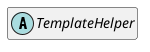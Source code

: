 @startuml
set namespaceSeparator \\
hide members
hide << alias >> circle

abstract class TemplateHelper
@enduml

